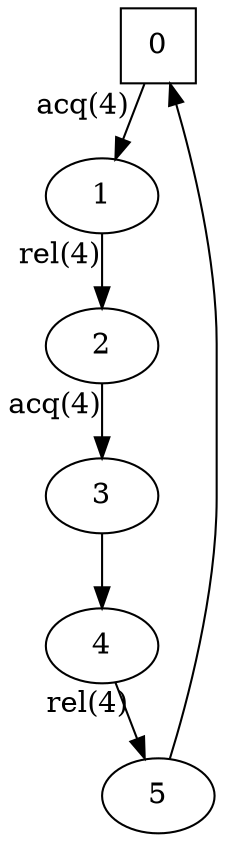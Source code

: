 digraph auto_1{
0[shape=square];
1;
2;
3;
4;
5;
4 -> 5[xlabel="rel(4)"];
2 -> 3[xlabel="acq(4)"];
1 -> 2[xlabel="rel(4)"];
3 -> 4;
5 -> 0;
0 -> 1[xlabel="acq(4)"];
}
